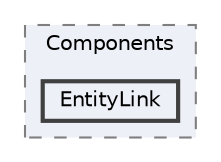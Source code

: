 digraph "Web/Modules/EleWise.ELMA.BusinessRules.Web/Components/EntityLink"
{
 // LATEX_PDF_SIZE
  bgcolor="transparent";
  edge [fontname=Helvetica,fontsize=10,labelfontname=Helvetica,labelfontsize=10];
  node [fontname=Helvetica,fontsize=10,shape=box,height=0.2,width=0.4];
  compound=true
  subgraph clusterdir_d342b6e4fab5682e5727f5d22fb9b7fc {
    graph [ bgcolor="#edf0f7", pencolor="grey50", label="Components", fontname=Helvetica,fontsize=10 style="filled,dashed", URL="dir_d342b6e4fab5682e5727f5d22fb9b7fc.html",tooltip=""]
  dir_115ce0a7c410709025ef55f6b0bde16f [label="EntityLink", fillcolor="#edf0f7", color="grey25", style="filled,bold", URL="dir_115ce0a7c410709025ef55f6b0bde16f.html",tooltip=""];
  }
}
